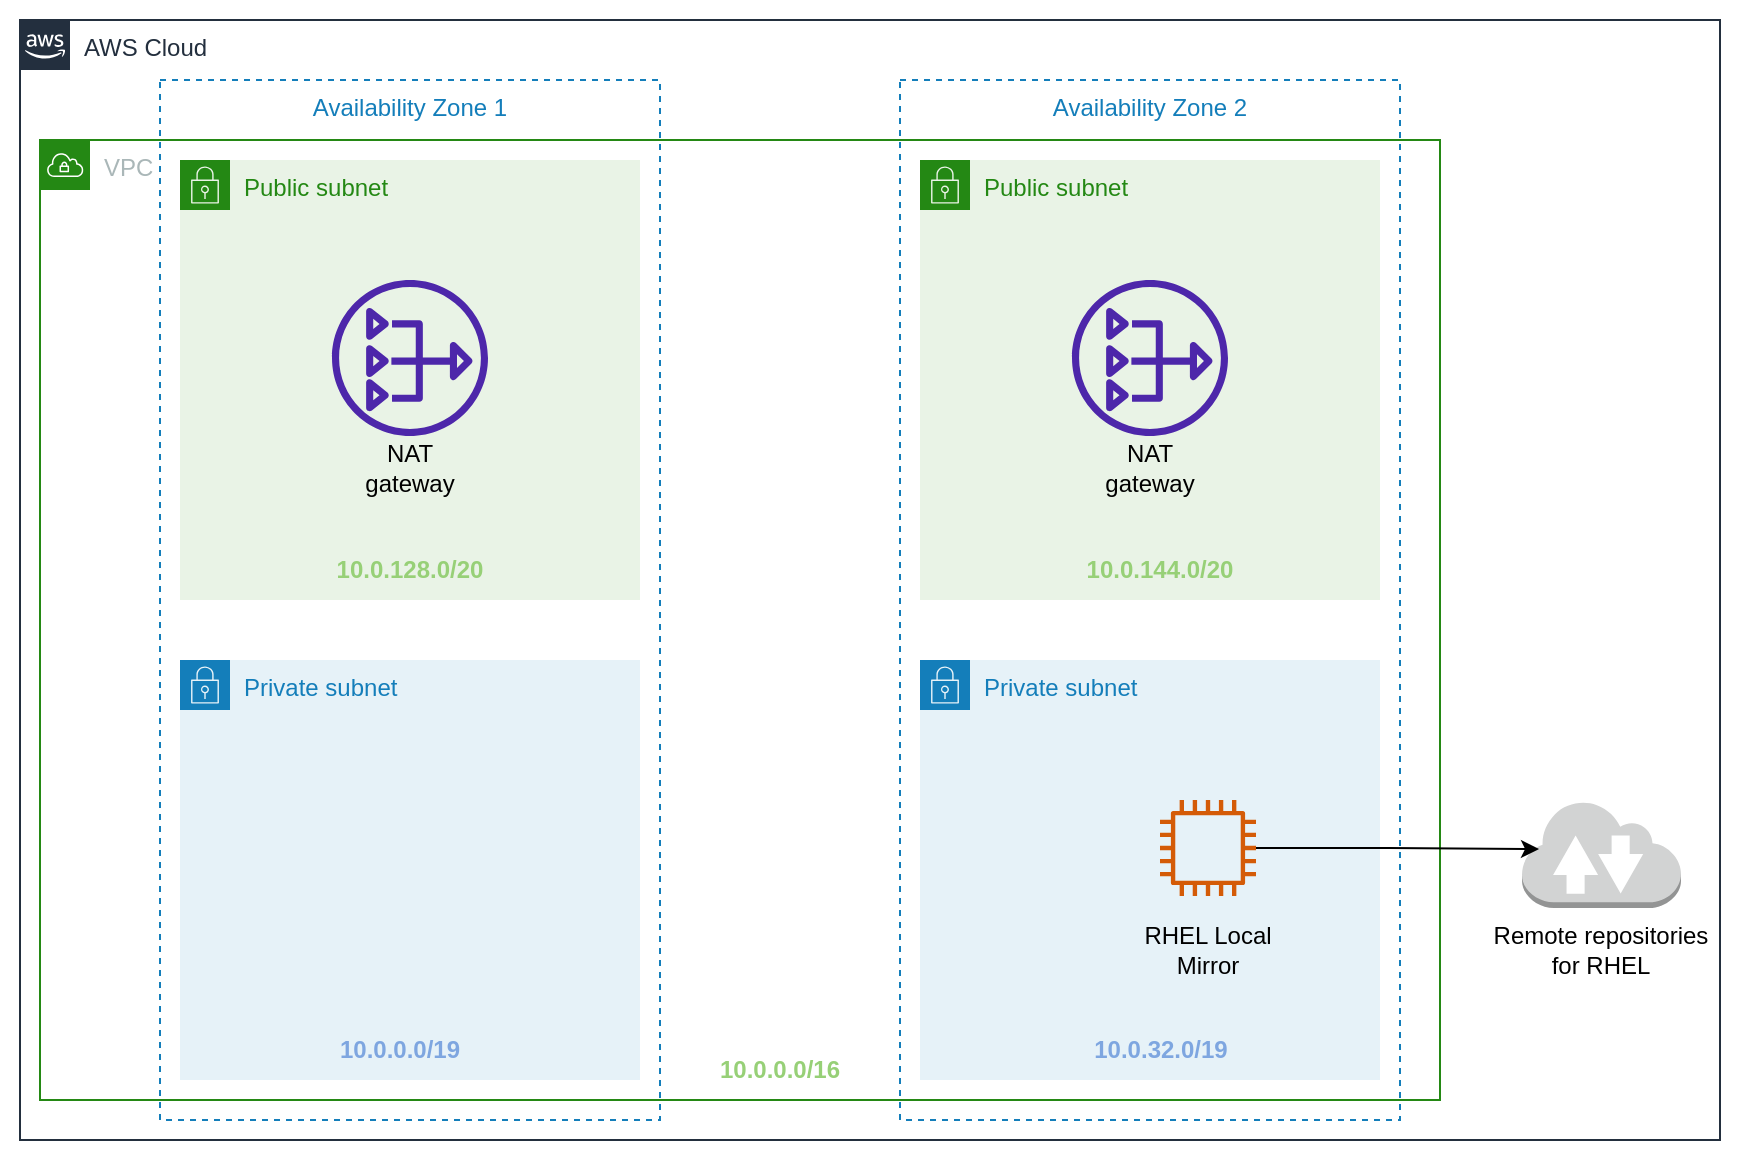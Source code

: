 <mxfile version="19.0.0" type="device"><diagram id="yOfdJXosjiFN8PySIKr-" name="Page-1"><mxGraphModel dx="1188" dy="558" grid="1" gridSize="10" guides="1" tooltips="1" connect="1" arrows="1" fold="1" page="1" pageScale="1" pageWidth="827" pageHeight="1169" math="0" shadow="0"><root><mxCell id="0"/><mxCell id="1" parent="0"/><mxCell id="T74p079R0gayRFs_IsKN-7" value="" style="rounded=0;whiteSpace=wrap;html=1;fontColor=#7EA6E0;fillColor=none;strokeColor=none;" parent="1" vertex="1"><mxGeometry x="20" y="30" width="870" height="580" as="geometry"/></mxCell><mxCell id="LCld0fWz8pamIwaFMXsw-1" value="AWS Cloud" style="points=[[0,0],[0.25,0],[0.5,0],[0.75,0],[1,0],[1,0.25],[1,0.5],[1,0.75],[1,1],[0.75,1],[0.5,1],[0.25,1],[0,1],[0,0.75],[0,0.5],[0,0.25]];outlineConnect=0;gradientColor=none;html=1;whiteSpace=wrap;fontSize=12;fontStyle=0;container=1;pointerEvents=0;collapsible=0;recursiveResize=0;shape=mxgraph.aws4.group;grIcon=mxgraph.aws4.group_aws_cloud_alt;strokeColor=#232F3E;fillColor=none;verticalAlign=top;align=left;spacingLeft=30;fontColor=#232F3E;dashed=0;" parent="1" vertex="1"><mxGeometry x="30" y="40" width="850" height="560" as="geometry"/></mxCell><mxCell id="LCld0fWz8pamIwaFMXsw-2" value="Availability Zone 1" style="fillColor=none;strokeColor=#147EBA;dashed=1;verticalAlign=top;fontStyle=0;fontColor=#147EBA;" parent="LCld0fWz8pamIwaFMXsw-1" vertex="1"><mxGeometry x="70" y="30" width="250" height="520" as="geometry"/></mxCell><mxCell id="LCld0fWz8pamIwaFMXsw-4" value="VPC" style="points=[[0,0],[0.25,0],[0.5,0],[0.75,0],[1,0],[1,0.25],[1,0.5],[1,0.75],[1,1],[0.75,1],[0.5,1],[0.25,1],[0,1],[0,0.75],[0,0.5],[0,0.25]];outlineConnect=0;gradientColor=none;html=1;whiteSpace=wrap;fontSize=12;fontStyle=0;container=1;pointerEvents=0;collapsible=0;recursiveResize=0;shape=mxgraph.aws4.group;grIcon=mxgraph.aws4.group_vpc;strokeColor=#248814;fillColor=none;verticalAlign=top;align=left;spacingLeft=30;fontColor=#AAB7B8;dashed=0;" parent="LCld0fWz8pamIwaFMXsw-1" vertex="1"><mxGeometry x="10" y="60" width="700" height="480" as="geometry"/></mxCell><mxCell id="LCld0fWz8pamIwaFMXsw-6" value="Public subnet" style="points=[[0,0],[0.25,0],[0.5,0],[0.75,0],[1,0],[1,0.25],[1,0.5],[1,0.75],[1,1],[0.75,1],[0.5,1],[0.25,1],[0,1],[0,0.75],[0,0.5],[0,0.25]];outlineConnect=0;gradientColor=none;html=1;whiteSpace=wrap;fontSize=12;fontStyle=0;container=1;pointerEvents=0;collapsible=0;recursiveResize=0;shape=mxgraph.aws4.group;grIcon=mxgraph.aws4.group_security_group;grStroke=0;strokeColor=#248814;fillColor=#E9F3E6;verticalAlign=top;align=left;spacingLeft=30;fontColor=#248814;dashed=0;" parent="LCld0fWz8pamIwaFMXsw-4" vertex="1"><mxGeometry x="70" y="10" width="230" height="220" as="geometry"/></mxCell><mxCell id="LCld0fWz8pamIwaFMXsw-5" value="" style="sketch=0;outlineConnect=0;fontColor=#232F3E;gradientColor=none;fillColor=#4D27AA;strokeColor=none;dashed=0;verticalLabelPosition=bottom;verticalAlign=top;align=center;html=1;fontSize=12;fontStyle=0;aspect=fixed;pointerEvents=1;shape=mxgraph.aws4.nat_gateway;" parent="LCld0fWz8pamIwaFMXsw-6" vertex="1"><mxGeometry x="76" y="60" width="78" height="78" as="geometry"/></mxCell><mxCell id="LCld0fWz8pamIwaFMXsw-16" value="NAT gateway" style="text;html=1;strokeColor=none;fillColor=none;align=center;verticalAlign=middle;whiteSpace=wrap;rounded=0;" parent="LCld0fWz8pamIwaFMXsw-6" vertex="1"><mxGeometry x="85" y="139" width="60" height="30" as="geometry"/></mxCell><mxCell id="LCld0fWz8pamIwaFMXsw-7" value="Availability Zone 2" style="fillColor=none;strokeColor=#147EBA;dashed=1;verticalAlign=top;fontStyle=0;fontColor=#147EBA;" parent="LCld0fWz8pamIwaFMXsw-4" vertex="1"><mxGeometry x="430" y="-30" width="250" height="520" as="geometry"/></mxCell><mxCell id="LCld0fWz8pamIwaFMXsw-10" value="Public subnet" style="points=[[0,0],[0.25,0],[0.5,0],[0.75,0],[1,0],[1,0.25],[1,0.5],[1,0.75],[1,1],[0.75,1],[0.5,1],[0.25,1],[0,1],[0,0.75],[0,0.5],[0,0.25]];outlineConnect=0;gradientColor=none;html=1;whiteSpace=wrap;fontSize=12;fontStyle=0;container=1;pointerEvents=0;collapsible=0;recursiveResize=0;shape=mxgraph.aws4.group;grIcon=mxgraph.aws4.group_security_group;grStroke=0;strokeColor=#248814;fillColor=#E9F3E6;verticalAlign=top;align=left;spacingLeft=30;fontColor=#248814;dashed=0;" parent="LCld0fWz8pamIwaFMXsw-4" vertex="1"><mxGeometry x="440" y="10" width="230" height="220" as="geometry"/></mxCell><mxCell id="LCld0fWz8pamIwaFMXsw-15" value="" style="sketch=0;outlineConnect=0;fontColor=#232F3E;gradientColor=none;fillColor=#4D27AA;strokeColor=none;dashed=0;verticalLabelPosition=bottom;verticalAlign=top;align=center;html=1;fontSize=12;fontStyle=0;aspect=fixed;pointerEvents=1;shape=mxgraph.aws4.nat_gateway;" parent="LCld0fWz8pamIwaFMXsw-10" vertex="1"><mxGeometry x="76" y="60" width="78" height="78" as="geometry"/></mxCell><mxCell id="LCld0fWz8pamIwaFMXsw-17" value="NAT gateway" style="text;html=1;strokeColor=none;fillColor=none;align=center;verticalAlign=middle;whiteSpace=wrap;rounded=0;" parent="LCld0fWz8pamIwaFMXsw-10" vertex="1"><mxGeometry x="85" y="139" width="60" height="30" as="geometry"/></mxCell><mxCell id="LCld0fWz8pamIwaFMXsw-18" value="Private subnet" style="points=[[0,0],[0.25,0],[0.5,0],[0.75,0],[1,0],[1,0.25],[1,0.5],[1,0.75],[1,1],[0.75,1],[0.5,1],[0.25,1],[0,1],[0,0.75],[0,0.5],[0,0.25]];outlineConnect=0;gradientColor=none;html=1;whiteSpace=wrap;fontSize=12;fontStyle=0;container=1;pointerEvents=0;collapsible=0;recursiveResize=0;shape=mxgraph.aws4.group;grIcon=mxgraph.aws4.group_security_group;grStroke=0;strokeColor=#147EBA;fillColor=#E6F2F8;verticalAlign=top;align=left;spacingLeft=30;fontColor=#147EBA;dashed=0;" parent="LCld0fWz8pamIwaFMXsw-4" vertex="1"><mxGeometry x="70" y="260" width="230" height="210" as="geometry"/></mxCell><mxCell id="LCld0fWz8pamIwaFMXsw-19" value="Private subnet" style="points=[[0,0],[0.25,0],[0.5,0],[0.75,0],[1,0],[1,0.25],[1,0.5],[1,0.75],[1,1],[0.75,1],[0.5,1],[0.25,1],[0,1],[0,0.75],[0,0.5],[0,0.25]];outlineConnect=0;gradientColor=none;html=1;whiteSpace=wrap;fontSize=12;fontStyle=0;container=1;pointerEvents=0;collapsible=0;recursiveResize=0;shape=mxgraph.aws4.group;grIcon=mxgraph.aws4.group_security_group;grStroke=0;strokeColor=#147EBA;fillColor=#E6F2F8;verticalAlign=top;align=left;spacingLeft=30;fontColor=#147EBA;dashed=0;" parent="LCld0fWz8pamIwaFMXsw-4" vertex="1"><mxGeometry x="440" y="260" width="230" height="210" as="geometry"/></mxCell><mxCell id="LCld0fWz8pamIwaFMXsw-22" value="" style="sketch=0;outlineConnect=0;fontColor=#232F3E;gradientColor=none;fillColor=#D45B07;strokeColor=none;dashed=0;verticalLabelPosition=bottom;verticalAlign=top;align=center;html=1;fontSize=12;fontStyle=0;aspect=fixed;pointerEvents=1;shape=mxgraph.aws4.instance2;" parent="LCld0fWz8pamIwaFMXsw-19" vertex="1"><mxGeometry x="120" y="70" width="48" height="48" as="geometry"/></mxCell><mxCell id="LCld0fWz8pamIwaFMXsw-23" value="RHEL Local Mirror" style="text;html=1;strokeColor=none;fillColor=none;align=center;verticalAlign=middle;whiteSpace=wrap;rounded=0;" parent="LCld0fWz8pamIwaFMXsw-19" vertex="1"><mxGeometry x="107" y="130" width="74" height="30" as="geometry"/></mxCell><mxCell id="T74p079R0gayRFs_IsKN-1" value="&lt;font color=&quot;#97d077&quot;&gt;&lt;b&gt;10.0.0.0/16&lt;/b&gt;&lt;/font&gt;" style="text;html=1;strokeColor=none;fillColor=none;align=center;verticalAlign=middle;whiteSpace=wrap;rounded=0;" parent="LCld0fWz8pamIwaFMXsw-4" vertex="1"><mxGeometry x="340" y="450" width="60" height="30" as="geometry"/></mxCell><mxCell id="T74p079R0gayRFs_IsKN-5" value="&lt;font color=&quot;#97d077&quot;&gt;&lt;b&gt;10.0.144.0/20&lt;/b&gt;&lt;/font&gt;" style="text;html=1;strokeColor=none;fillColor=none;align=center;verticalAlign=middle;whiteSpace=wrap;rounded=0;" parent="LCld0fWz8pamIwaFMXsw-4" vertex="1"><mxGeometry x="515" y="200" width="90" height="30" as="geometry"/></mxCell><mxCell id="T74p079R0gayRFs_IsKN-6" value="&lt;font color=&quot;#7ea6e0&quot;&gt;&lt;b&gt;10.0.32.0/19&lt;/b&gt;&lt;/font&gt;" style="text;html=1;strokeColor=none;fillColor=none;align=center;verticalAlign=middle;whiteSpace=wrap;rounded=0;" parent="LCld0fWz8pamIwaFMXsw-4" vertex="1"><mxGeometry x="522.5" y="440" width="75" height="30" as="geometry"/></mxCell><mxCell id="T74p079R0gayRFs_IsKN-3" value="&lt;font color=&quot;#7ea6e0&quot;&gt;&lt;b&gt;10.0.0.0/19&lt;/b&gt;&lt;/font&gt;" style="text;html=1;strokeColor=none;fillColor=none;align=center;verticalAlign=middle;whiteSpace=wrap;rounded=0;" parent="LCld0fWz8pamIwaFMXsw-1" vertex="1"><mxGeometry x="160" y="500" width="60" height="30" as="geometry"/></mxCell><mxCell id="T74p079R0gayRFs_IsKN-4" value="&lt;font color=&quot;#97d077&quot;&gt;&lt;b&gt;10.0.128.0/20&lt;/b&gt;&lt;/font&gt;" style="text;html=1;strokeColor=none;fillColor=none;align=center;verticalAlign=middle;whiteSpace=wrap;rounded=0;" parent="LCld0fWz8pamIwaFMXsw-1" vertex="1"><mxGeometry x="145" y="260" width="100" height="30" as="geometry"/></mxCell><mxCell id="LCld0fWz8pamIwaFMXsw-21" value="" style="outlineConnect=0;dashed=0;verticalLabelPosition=bottom;verticalAlign=top;align=center;html=1;shape=mxgraph.aws3.internet_2;fillColor=#D2D3D3;gradientColor=none;" parent="1" vertex="1"><mxGeometry x="781" y="430" width="79.5" height="54" as="geometry"/></mxCell><mxCell id="LCld0fWz8pamIwaFMXsw-24" style="edgeStyle=orthogonalEdgeStyle;rounded=0;orthogonalLoop=1;jettySize=auto;html=1;entryX=0.107;entryY=0.454;entryDx=0;entryDy=0;entryPerimeter=0;" parent="1" source="LCld0fWz8pamIwaFMXsw-22" target="LCld0fWz8pamIwaFMXsw-21" edge="1"><mxGeometry relative="1" as="geometry"><mxPoint x="800" y="390" as="targetPoint"/></mxGeometry></mxCell><mxCell id="LCld0fWz8pamIwaFMXsw-25" value="Remote repositories for RHEL" style="text;html=1;strokeColor=none;fillColor=none;align=center;verticalAlign=middle;whiteSpace=wrap;rounded=0;" parent="1" vertex="1"><mxGeometry x="761.25" y="490" width="119" height="30" as="geometry"/></mxCell></root></mxGraphModel></diagram></mxfile>